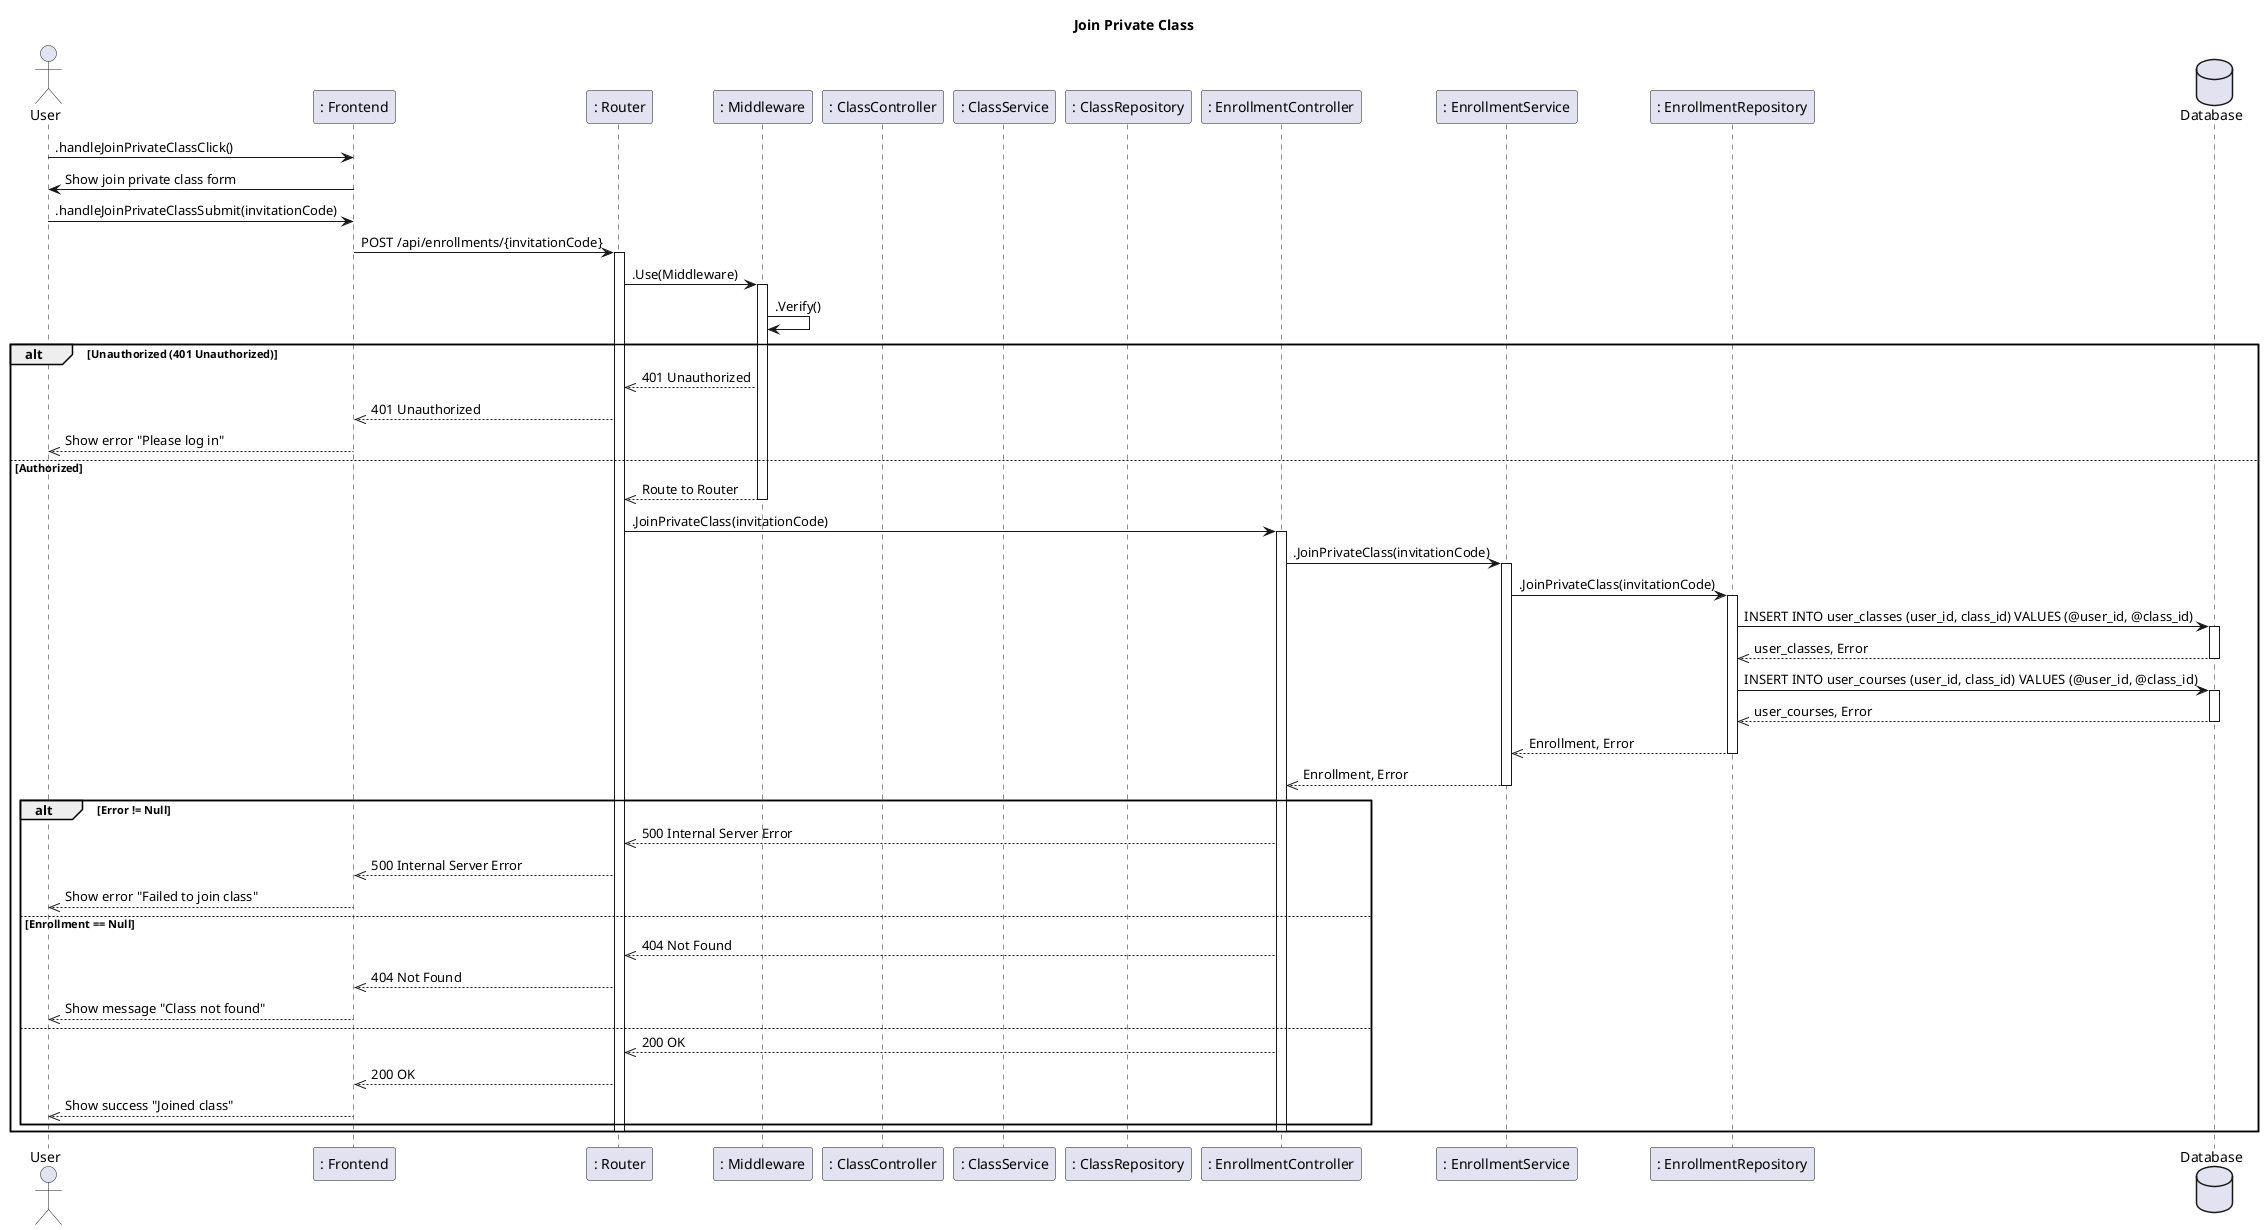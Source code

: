 @startuml SequenceDiagram
title Join Private Class
actor User

participant ": Frontend" as Frontend
participant ": Router" as Router
participant ": Middleware" as Middleware

participant ": ClassController" as ClassController
participant ": ClassService" as ClassService
participant ": ClassRepository" as ClassRepository

participant ": EnrollmentController" as EnrollmentController
participant ": EnrollmentService" as EnrollmentService
participant ": EnrollmentRepository" as EnrollmentRepository

database Database

User -> Frontend: .handleJoinPrivateClassClick()
Frontend -> User: Show join private class form

User -> Frontend: .handleJoinPrivateClassSubmit(invitationCode)
Frontend -> Router: POST /api/enrollments/{invitationCode}
activate Router

Router -> Middleware: .Use(Middleware)
activate Middleware
Middleware -> Middleware : .Verify()

alt Unauthorized (401 Unauthorized)
  Middleware -->> Router: 401 Unauthorized
  Router -->> Frontend: 401 Unauthorized
  Frontend -->> User: Show error "Please log in"
else Authorized
  Middleware -->> Router: Route to Router
  deactivate Middleware
  Router -> EnrollmentController: .JoinPrivateClass(invitationCode)
  activate EnrollmentController
  EnrollmentController -> EnrollmentService: .JoinPrivateClass(invitationCode)
  activate EnrollmentService
  EnrollmentService -> EnrollmentRepository: .JoinPrivateClass(invitationCode)
  activate EnrollmentRepository
  EnrollmentRepository -> Database: INSERT INTO user_classes (user_id, class_id) VALUES (@user_id, @class_id)
  activate Database
  Database -->> EnrollmentRepository : user_classes, Error
  deactivate Database
  EnrollmentRepository -> Database: INSERT INTO user_courses (user_id, class_id) VALUES (@user_id, @class_id)
  activate Database
  Database -->> EnrollmentRepository : user_courses, Error
  deactivate Database
  EnrollmentRepository -->> EnrollmentService : Enrollment, Error
  deactivate EnrollmentRepository
  EnrollmentService -->> EnrollmentController : Enrollment, Error
  deactivate EnrollmentService
  alt Error != Null
    EnrollmentController -->> Router : 500 Internal Server Error
    Router -->> Frontend : 500 Internal Server Error
    Frontend -->> User : Show error "Failed to join class"
  else Enrollment == Null
    EnrollmentController -->> Router : 404 Not Found
    Router -->> Frontend : 404 Not Found
    Frontend -->> User : Show message "Class not found"
  else
    EnrollmentController -->> Router : 200 OK
    Router -->> Frontend : 200 OK
    Frontend -->> User : Show success "Joined class"
  end
  deactivate EnrollmentController
  deactivate Router
end



@enduml